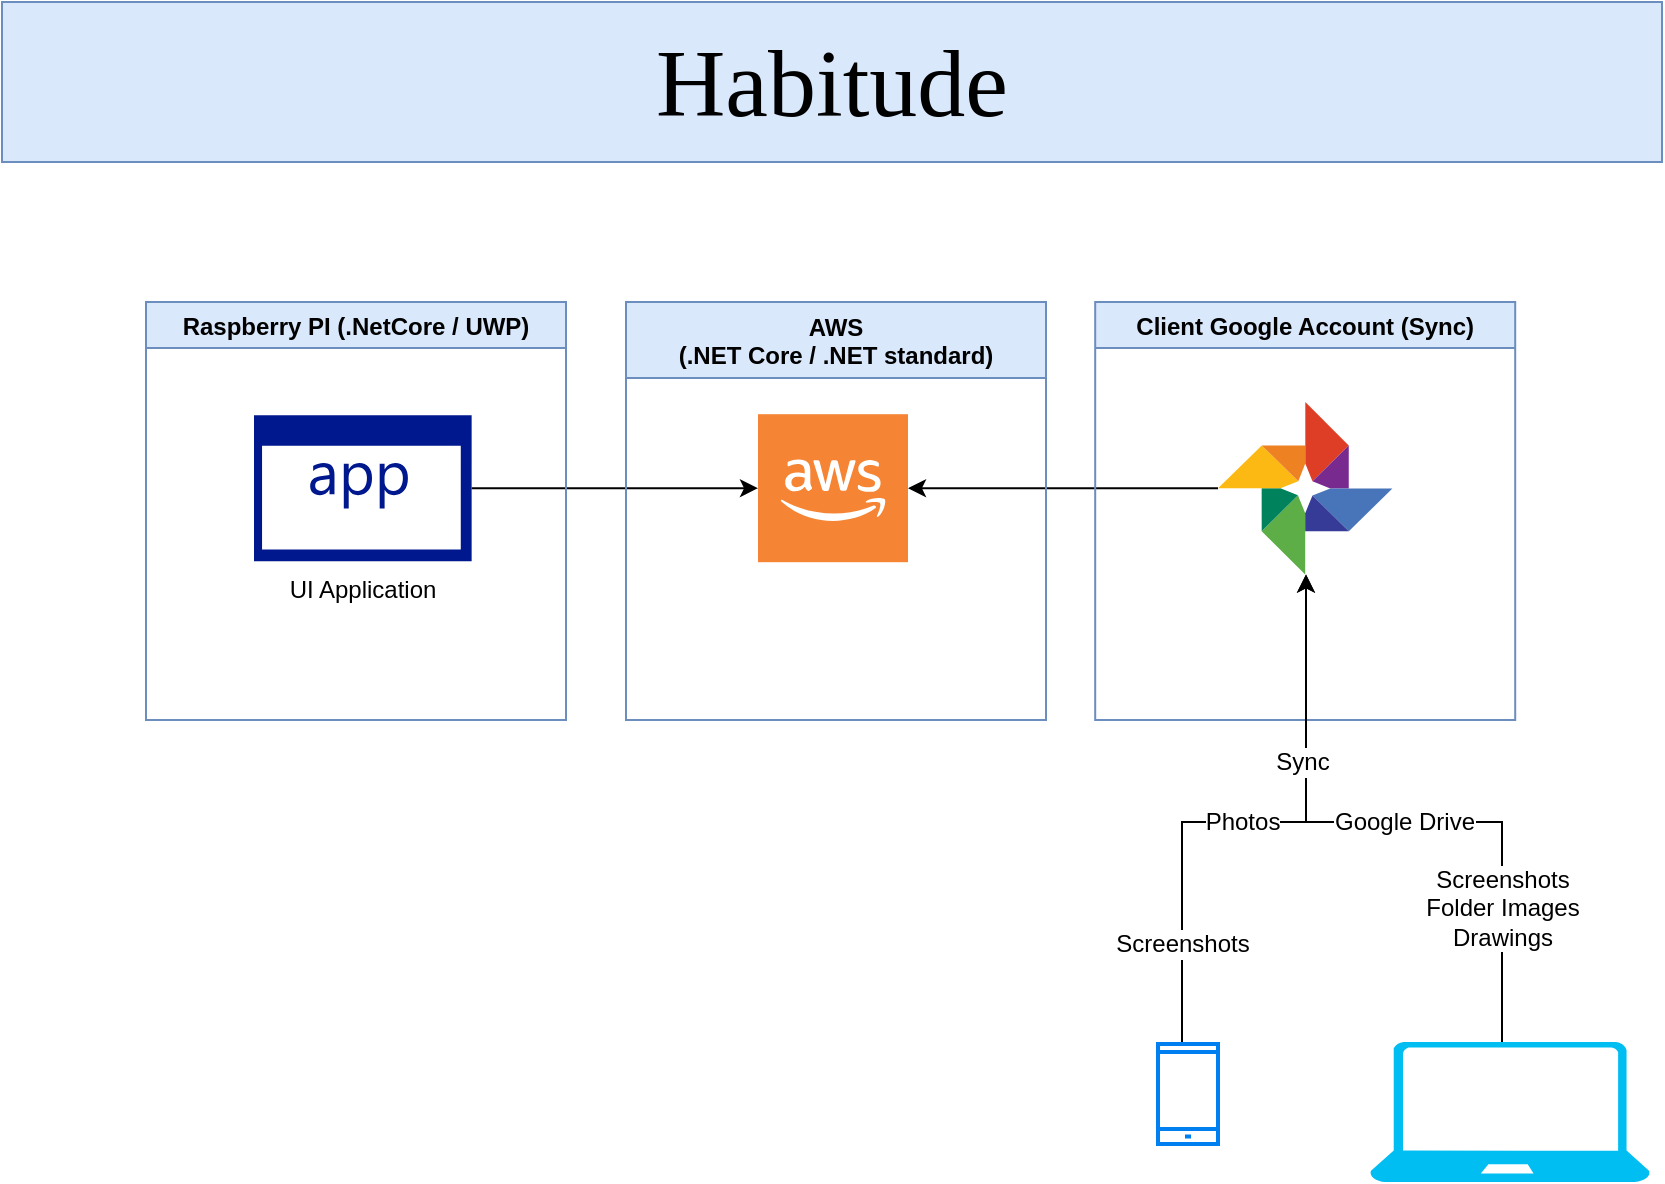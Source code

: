 <mxfile version="12.4.2" type="device" pages="2"><diagram id="LLEbHCd2lX3TJ3rIkWoO" name="Component Diagram"><mxGraphModel dx="1072" dy="802" grid="1" gridSize="10" guides="1" tooltips="1" connect="1" arrows="1" fold="1" page="1" pageScale="1" pageWidth="850" pageHeight="1100" math="0" shadow="0"><root><mxCell id="0"/><mxCell id="1" parent="0"/><mxCell id="G5z17L3tA6Q1me_YNCS_-5" value="" style="edgeStyle=orthogonalEdgeStyle;rounded=0;orthogonalLoop=1;jettySize=auto;html=1;" parent="1" source="G5z17L3tA6Q1me_YNCS_-2" target="G5z17L3tA6Q1me_YNCS_-11" edge="1"><mxGeometry relative="1" as="geometry"><mxPoint x="251" y="263.6" as="targetPoint"/></mxGeometry></mxCell><mxCell id="G5z17L3tA6Q1me_YNCS_-2" value="UI Application" style="aspect=fixed;pointerEvents=1;shadow=0;dashed=0;html=1;strokeColor=none;labelPosition=center;verticalLabelPosition=bottom;verticalAlign=top;align=center;fillColor=#00188D;shape=mxgraph.mscae.enterprise.application" parent="1" vertex="1"><mxGeometry x="136" y="206.6" width="108.82" height="73" as="geometry"/></mxCell><mxCell id="G5z17L3tA6Q1me_YNCS_-10" value="" style="edgeStyle=orthogonalEdgeStyle;rounded=0;orthogonalLoop=1;jettySize=auto;html=1;" parent="1" source="G5z17L3tA6Q1me_YNCS_-9" target="G5z17L3tA6Q1me_YNCS_-11" edge="1"><mxGeometry relative="1" as="geometry"><mxPoint x="301" y="263.6" as="targetPoint"/></mxGeometry></mxCell><mxCell id="G5z17L3tA6Q1me_YNCS_-9" value="" style="dashed=0;outlineConnect=0;html=1;align=center;labelPosition=center;verticalLabelPosition=bottom;verticalAlign=top;shape=mxgraph.weblogos.google_photos;resizeHeight=1;" parent="1" vertex="1"><mxGeometry x="618" y="200" width="87.2" height="86.2" as="geometry"/></mxCell><mxCell id="G5z17L3tA6Q1me_YNCS_-11" value="" style="outlineConnect=0;dashed=0;verticalLabelPosition=bottom;verticalAlign=top;align=center;html=1;shape=mxgraph.aws3.cloud_2;fillColor=#F58534;gradientColor=none;" parent="1" vertex="1"><mxGeometry x="388" y="206.1" width="75" height="74" as="geometry"/></mxCell><mxCell id="G5z17L3tA6Q1me_YNCS_-13" value="Raspberry PI (.NetCore / UWP)" style="swimlane;labelBackgroundColor=none;fillColor=#dae8fc;strokeColor=#6c8ebf;" parent="1" vertex="1"><mxGeometry x="82" y="150" width="210" height="209" as="geometry"/></mxCell><mxCell id="G5z17L3tA6Q1me_YNCS_-15" value="AWS &#10;(.NET Core / .NET standard)" style="swimlane;labelBackgroundColor=none;fillColor=#dae8fc;strokeColor=#6c8ebf;startSize=38;" parent="1" vertex="1"><mxGeometry x="322" y="150" width="210" height="209" as="geometry"/></mxCell><mxCell id="G5z17L3tA6Q1me_YNCS_-16" value="Client Google Account (Sync)" style="swimlane;labelBackgroundColor=none;fillColor=#dae8fc;strokeColor=#6c8ebf;" parent="1" vertex="1"><mxGeometry x="556.6" y="150" width="210" height="209" as="geometry"/></mxCell><mxCell id="5x0NCt4GZBGwFMw4SZNz-2" value="&lt;font style=&quot;font-size: 48px&quot; face=&quot;Georgia&quot;&gt;Habitude&lt;/font&gt;" style="text;html=1;strokeColor=#6c8ebf;fillColor=#dae8fc;align=center;verticalAlign=middle;whiteSpace=wrap;rounded=0;" parent="1" vertex="1"><mxGeometry x="10" width="830" height="80" as="geometry"/></mxCell><mxCell id="tA9DLz7lo16gXcbPhA7k-4" style="edgeStyle=orthogonalEdgeStyle;rounded=0;orthogonalLoop=1;jettySize=auto;html=1;" edge="1" parent="1" source="tA9DLz7lo16gXcbPhA7k-2" target="G5z17L3tA6Q1me_YNCS_-9"><mxGeometry relative="1" as="geometry"><Array as="points"><mxPoint x="600" y="410"/><mxPoint x="662" y="410"/></Array></mxGeometry></mxCell><mxCell id="tA9DLz7lo16gXcbPhA7k-7" value="Screenshots" style="text;html=1;align=center;verticalAlign=middle;resizable=0;points=[];;labelBackgroundColor=#ffffff;" vertex="1" connectable="0" parent="tA9DLz7lo16gXcbPhA7k-4"><mxGeometry x="-0.479" y="3" relative="1" as="geometry"><mxPoint x="3" y="27" as="offset"/></mxGeometry></mxCell><mxCell id="tA9DLz7lo16gXcbPhA7k-11" value="Photos" style="text;html=1;align=center;verticalAlign=middle;resizable=0;points=[];;labelBackgroundColor=#ffffff;" vertex="1" connectable="0" parent="tA9DLz7lo16gXcbPhA7k-4"><mxGeometry x="-0.4" relative="1" as="geometry"><mxPoint x="30" y="-22" as="offset"/></mxGeometry></mxCell><mxCell id="tA9DLz7lo16gXcbPhA7k-2" value="" style="html=1;verticalLabelPosition=bottom;align=center;labelBackgroundColor=#ffffff;verticalAlign=top;strokeWidth=2;strokeColor=#0080F0;shadow=0;dashed=0;shape=mxgraph.ios7.icons.smartphone;" vertex="1" parent="1"><mxGeometry x="588" y="521" width="30" height="50" as="geometry"/></mxCell><mxCell id="tA9DLz7lo16gXcbPhA7k-5" style="edgeStyle=orthogonalEdgeStyle;rounded=0;orthogonalLoop=1;jettySize=auto;html=1;" edge="1" parent="1" source="tA9DLz7lo16gXcbPhA7k-3" target="G5z17L3tA6Q1me_YNCS_-9"><mxGeometry relative="1" as="geometry"><Array as="points"><mxPoint x="760" y="410"/><mxPoint x="662" y="410"/></Array></mxGeometry></mxCell><mxCell id="tA9DLz7lo16gXcbPhA7k-8" value="Screenshots&lt;br&gt;Folder Images&lt;br&gt;Drawings" style="text;html=1;align=center;verticalAlign=middle;resizable=0;points=[];;labelBackgroundColor=#ffffff;" vertex="1" connectable="0" parent="tA9DLz7lo16gXcbPhA7k-5"><mxGeometry x="-0.536" relative="1" as="geometry"><mxPoint y="10" as="offset"/></mxGeometry></mxCell><mxCell id="tA9DLz7lo16gXcbPhA7k-9" value="Sync" style="text;html=1;align=center;verticalAlign=middle;resizable=0;points=[];;labelBackgroundColor=#ffffff;" vertex="1" connectable="0" parent="tA9DLz7lo16gXcbPhA7k-5"><mxGeometry x="0.365" y="-2" relative="1" as="geometry"><mxPoint x="-4" y="-12" as="offset"/></mxGeometry></mxCell><mxCell id="tA9DLz7lo16gXcbPhA7k-10" value="Google Drive" style="text;html=1;align=center;verticalAlign=middle;resizable=0;points=[];;labelBackgroundColor=#ffffff;" vertex="1" connectable="0" parent="tA9DLz7lo16gXcbPhA7k-5"><mxGeometry x="-0.267" y="16" relative="1" as="geometry"><mxPoint x="-38" y="-16" as="offset"/></mxGeometry></mxCell><mxCell id="tA9DLz7lo16gXcbPhA7k-3" value="" style="verticalLabelPosition=bottom;html=1;verticalAlign=top;align=center;strokeColor=none;fillColor=#00BEF2;shape=mxgraph.azure.laptop;pointerEvents=1;" vertex="1" parent="1"><mxGeometry x="694" y="520" width="140" height="70" as="geometry"/></mxCell></root></mxGraphModel></diagram><diagram name="Component Details" id="w7YdaQGDX4Ra2ovlRGW8"><mxGraphModel dx="1072" dy="802" grid="1" gridSize="10" guides="1" tooltips="1" connect="1" arrows="1" fold="1" page="1" pageScale="1" pageWidth="850" pageHeight="1100" math="0" shadow="0"><root><mxCell id="2dQawSvud7FOsOYCnEp0-0"/><mxCell id="2dQawSvud7FOsOYCnEp0-1" parent="2dQawSvud7FOsOYCnEp0-0"/><mxCell id="2dQawSvud7FOsOYCnEp0-2" value="" style="edgeStyle=orthogonalEdgeStyle;rounded=0;orthogonalLoop=1;jettySize=auto;html=1;" parent="2dQawSvud7FOsOYCnEp0-1" source="2dQawSvud7FOsOYCnEp0-3" target="2dQawSvud7FOsOYCnEp0-6" edge="1"><mxGeometry relative="1" as="geometry"><mxPoint x="251" y="263.6" as="targetPoint"/></mxGeometry></mxCell><mxCell id="2dQawSvud7FOsOYCnEp0-3" value="UI Application" style="aspect=fixed;pointerEvents=1;shadow=0;dashed=0;html=1;strokeColor=none;labelPosition=center;verticalLabelPosition=bottom;verticalAlign=top;align=center;fillColor=#00188D;shape=mxgraph.mscae.enterprise.application" parent="2dQawSvud7FOsOYCnEp0-1" vertex="1"><mxGeometry x="136" y="206.6" width="108.82" height="73" as="geometry"/></mxCell><mxCell id="2dQawSvud7FOsOYCnEp0-4" value="" style="edgeStyle=orthogonalEdgeStyle;rounded=0;orthogonalLoop=1;jettySize=auto;html=1;" parent="2dQawSvud7FOsOYCnEp0-1" source="2dQawSvud7FOsOYCnEp0-5" target="2dQawSvud7FOsOYCnEp0-6" edge="1"><mxGeometry relative="1" as="geometry"><mxPoint x="301" y="263.6" as="targetPoint"/></mxGeometry></mxCell><mxCell id="2dQawSvud7FOsOYCnEp0-5" value="" style="dashed=0;outlineConnect=0;html=1;align=center;labelPosition=center;verticalLabelPosition=bottom;verticalAlign=top;shape=mxgraph.weblogos.google_photos;resizeHeight=1;" parent="2dQawSvud7FOsOYCnEp0-1" vertex="1"><mxGeometry x="618" y="200" width="87.2" height="86.2" as="geometry"/></mxCell><mxCell id="2dQawSvud7FOsOYCnEp0-6" value="" style="outlineConnect=0;dashed=0;verticalLabelPosition=bottom;verticalAlign=top;align=center;html=1;shape=mxgraph.aws3.cloud_2;fillColor=#F58534;gradientColor=none;" parent="2dQawSvud7FOsOYCnEp0-1" vertex="1"><mxGeometry x="388" y="206.1" width="75" height="74" as="geometry"/></mxCell><mxCell id="2dQawSvud7FOsOYCnEp0-7" value="Raspberry PI (.NetCore / UWP)" style="swimlane;labelBackgroundColor=none;fillColor=#dae8fc;strokeColor=#6c8ebf;" parent="2dQawSvud7FOsOYCnEp0-1" vertex="1"><mxGeometry x="82" y="150" width="210" height="209" as="geometry"/></mxCell><mxCell id="2dQawSvud7FOsOYCnEp0-8" value="AWS (.NET Core)" style="swimlane;labelBackgroundColor=none;fillColor=#dae8fc;strokeColor=#6c8ebf;" parent="2dQawSvud7FOsOYCnEp0-1" vertex="1"><mxGeometry x="322" y="150" width="210" height="209" as="geometry"/></mxCell><mxCell id="2dQawSvud7FOsOYCnEp0-9" value="Client Google Account (Sync)" style="swimlane;labelBackgroundColor=none;fillColor=#dae8fc;strokeColor=#6c8ebf;" parent="2dQawSvud7FOsOYCnEp0-1" vertex="1"><mxGeometry x="556.6" y="150" width="210" height="209" as="geometry"/></mxCell><mxCell id="2dQawSvud7FOsOYCnEp0-10" value="&lt;font style=&quot;font-size: 48px&quot; face=&quot;Georgia&quot;&gt;Habitude&lt;/font&gt;" style="text;html=1;strokeColor=#6c8ebf;fillColor=#dae8fc;align=center;verticalAlign=middle;whiteSpace=wrap;rounded=0;" parent="2dQawSvud7FOsOYCnEp0-1" vertex="1"><mxGeometry x="10" width="830" height="80" as="geometry"/></mxCell><mxCell id="yFPCMiJMFzlsARyYzmw4-4" value="AWS (.NET Core)" style="swimlane;labelBackgroundColor=none;fillColor=#dae8fc;strokeColor=#6c8ebf;" parent="2dQawSvud7FOsOYCnEp0-1" vertex="1"><mxGeometry x="86" y="470" width="678" height="300" as="geometry"><mxRectangle x="86" y="470" width="130" height="23" as="alternateBounds"/></mxGeometry></mxCell><mxCell id="yFPCMiJMFzlsARyYzmw4-15" style="edgeStyle=orthogonalEdgeStyle;rounded=0;orthogonalLoop=1;jettySize=auto;html=1;entryX=0;entryY=0.5;entryDx=0;entryDy=0;entryPerimeter=0;exitX=0.5;exitY=0;exitDx=0;exitDy=0;exitPerimeter=0;" parent="yFPCMiJMFzlsARyYzmw4-4" source="yFPCMiJMFzlsARyYzmw4-8" target="yFPCMiJMFzlsARyYzmw4-11" edge="1"><mxGeometry relative="1" as="geometry"/></mxCell><mxCell id="yFPCMiJMFzlsARyYzmw4-8" value="Image/&lt;br&gt;GET" style="outlineConnect=0;dashed=0;verticalLabelPosition=bottom;verticalAlign=top;align=center;html=1;shape=mxgraph.aws3.api_gateway;fillColor=#D9A741;gradientColor=none;" parent="yFPCMiJMFzlsARyYzmw4-4" vertex="1"><mxGeometry x="38" y="130" width="79.5" height="80" as="geometry"/></mxCell><mxCell id="yFPCMiJMFzlsARyYzmw4-14" value="" style="edgeStyle=orthogonalEdgeStyle;rounded=0;orthogonalLoop=1;jettySize=auto;html=1;" parent="yFPCMiJMFzlsARyYzmw4-4" source="yFPCMiJMFzlsARyYzmw4-10" target="yFPCMiJMFzlsARyYzmw4-12" edge="1"><mxGeometry relative="1" as="geometry"/></mxCell><mxCell id="yFPCMiJMFzlsARyYzmw4-10" value="DropImageEvent" style="outlineConnect=0;dashed=0;verticalLabelPosition=bottom;verticalAlign=top;align=center;html=1;shape=mxgraph.aws3.lambda;fillColor=#F58534;gradientColor=none;" parent="yFPCMiJMFzlsARyYzmw4-4" vertex="1"><mxGeometry x="438" y="51" width="78.5" height="80" as="geometry"/></mxCell><mxCell id="yFPCMiJMFzlsARyYzmw4-13" value="" style="edgeStyle=orthogonalEdgeStyle;rounded=0;orthogonalLoop=1;jettySize=auto;html=1;" parent="yFPCMiJMFzlsARyYzmw4-4" source="yFPCMiJMFzlsARyYzmw4-11" target="yFPCMiJMFzlsARyYzmw4-12" edge="1"><mxGeometry relative="1" as="geometry"/></mxCell><mxCell id="2WQP2QsCv99Oc6FmqYRa-2" style="edgeStyle=orthogonalEdgeStyle;rounded=0;orthogonalLoop=1;jettySize=auto;html=1;exitX=1;exitY=0.5;exitDx=0;exitDy=0;exitPerimeter=0;" edge="1" parent="yFPCMiJMFzlsARyYzmw4-4" source="yFPCMiJMFzlsARyYzmw4-11" target="yFPCMiJMFzlsARyYzmw4-16"><mxGeometry relative="1" as="geometry"><Array as="points"><mxPoint x="274" y="91"/><mxPoint x="274" y="170"/></Array></mxGeometry></mxCell><mxCell id="yFPCMiJMFzlsARyYzmw4-11" value="GetImageHandler" style="outlineConnect=0;dashed=0;verticalLabelPosition=bottom;verticalAlign=top;align=center;html=1;shape=mxgraph.aws3.lambda;fillColor=#F58534;gradientColor=none;" parent="yFPCMiJMFzlsARyYzmw4-4" vertex="1"><mxGeometry x="158" y="51" width="78.5" height="80" as="geometry"/></mxCell><mxCell id="yFPCMiJMFzlsARyYzmw4-12" value="images" style="outlineConnect=0;dashed=0;verticalLabelPosition=bottom;verticalAlign=top;align=center;html=1;shape=mxgraph.aws3.dynamo_db;fillColor=#2E73B8;gradientColor=none;" parent="yFPCMiJMFzlsARyYzmw4-4" vertex="1"><mxGeometry x="303" y="50.5" width="80" height="80" as="geometry"/></mxCell><mxCell id="yFPCMiJMFzlsARyYzmw4-17" value="S3Event" style="edgeStyle=orthogonalEdgeStyle;rounded=0;orthogonalLoop=1;jettySize=auto;html=1;entryX=1;entryY=0.5;entryDx=0;entryDy=0;entryPerimeter=0;exitX=0.5;exitY=0;exitDx=0;exitDy=0;exitPerimeter=0;" parent="yFPCMiJMFzlsARyYzmw4-4" source="yFPCMiJMFzlsARyYzmw4-16" target="yFPCMiJMFzlsARyYzmw4-10" edge="1"><mxGeometry x="0.217" relative="1" as="geometry"><Array as="points"><mxPoint x="599" y="91"/></Array><mxPoint as="offset"/></mxGeometry></mxCell><mxCell id="yFPCMiJMFzlsARyYzmw4-16" value="images" style="outlineConnect=0;dashed=0;verticalLabelPosition=bottom;verticalAlign=top;align=center;html=1;shape=mxgraph.aws3.s3;fillColor=#E05243;gradientColor=none;" parent="yFPCMiJMFzlsARyYzmw4-4" vertex="1"><mxGeometry x="558" y="130" width="82" height="80" as="geometry"/></mxCell><mxCell id="yFPCMiJMFzlsARyYzmw4-18" value="Habitude" style="text;html=1;strokeColor=none;fillColor=none;align=center;verticalAlign=middle;whiteSpace=wrap;rounded=0;" parent="yFPCMiJMFzlsARyYzmw4-4" vertex="1"><mxGeometry x="319" y="26" width="40" height="20" as="geometry"/></mxCell><mxCell id="yFPCMiJMFzlsARyYzmw4-7" value="" style="shape=trapezoid;perimeter=trapezoidPerimeter;whiteSpace=wrap;html=1;size=0.359;" parent="2dQawSvud7FOsOYCnEp0-1" vertex="1"><mxGeometry x="86" y="360" width="680" height="110" as="geometry"/></mxCell><mxCell id="yFPCMiJMFzlsARyYzmw4-22" value="Drop Image" style="endArrow=classic;html=1;entryX=1;entryY=0.5;entryDx=0;entryDy=0;entryPerimeter=0;exitX=0.379;exitY=0.5;exitDx=0;exitDy=0;exitPerimeter=0;" parent="2dQawSvud7FOsOYCnEp0-1" target="yFPCMiJMFzlsARyYzmw4-16" edge="1" source="2WQP2QsCv99Oc6FmqYRa-1"><mxGeometry width="50" height="50" relative="1" as="geometry"><mxPoint x="830" y="640" as="sourcePoint"/><mxPoint x="60" y="790" as="targetPoint"/></mxGeometry></mxCell><mxCell id="yFPCMiJMFzlsARyYzmw4-23" value="" style="endArrow=classic;html=1;entryX=0.35;entryY=0.5;entryDx=0;entryDy=0;entryPerimeter=0;exitX=1;exitY=0.5;exitDx=0;exitDy=0;exitPerimeter=0;" parent="2dQawSvud7FOsOYCnEp0-1" target="yFPCMiJMFzlsARyYzmw4-8" edge="1" source="2WQP2QsCv99Oc6FmqYRa-0"><mxGeometry width="50" height="50" relative="1" as="geometry"><mxPoint x="40" y="640" as="sourcePoint"/><mxPoint x="110" y="710" as="targetPoint"/></mxGeometry></mxCell><mxCell id="2WQP2QsCv99Oc6FmqYRa-0" value="UI Application" style="aspect=fixed;pointerEvents=1;shadow=0;dashed=0;html=1;strokeColor=none;labelPosition=center;verticalLabelPosition=bottom;verticalAlign=top;align=center;fillColor=#00188D;shape=mxgraph.mscae.enterprise.application" vertex="1" parent="2dQawSvud7FOsOYCnEp0-1"><mxGeometry x="10" y="620" width="59.63" height="40" as="geometry"/></mxCell><mxCell id="2WQP2QsCv99Oc6FmqYRa-1" value="User" style="verticalLabelPosition=bottom;html=1;verticalAlign=top;align=center;strokeColor=none;fillColor=#00BEF2;shape=mxgraph.azure.user;" vertex="1" parent="2dQawSvud7FOsOYCnEp0-1"><mxGeometry x="780" y="615" width="47.5" height="50" as="geometry"/></mxCell></root></mxGraphModel></diagram></mxfile>